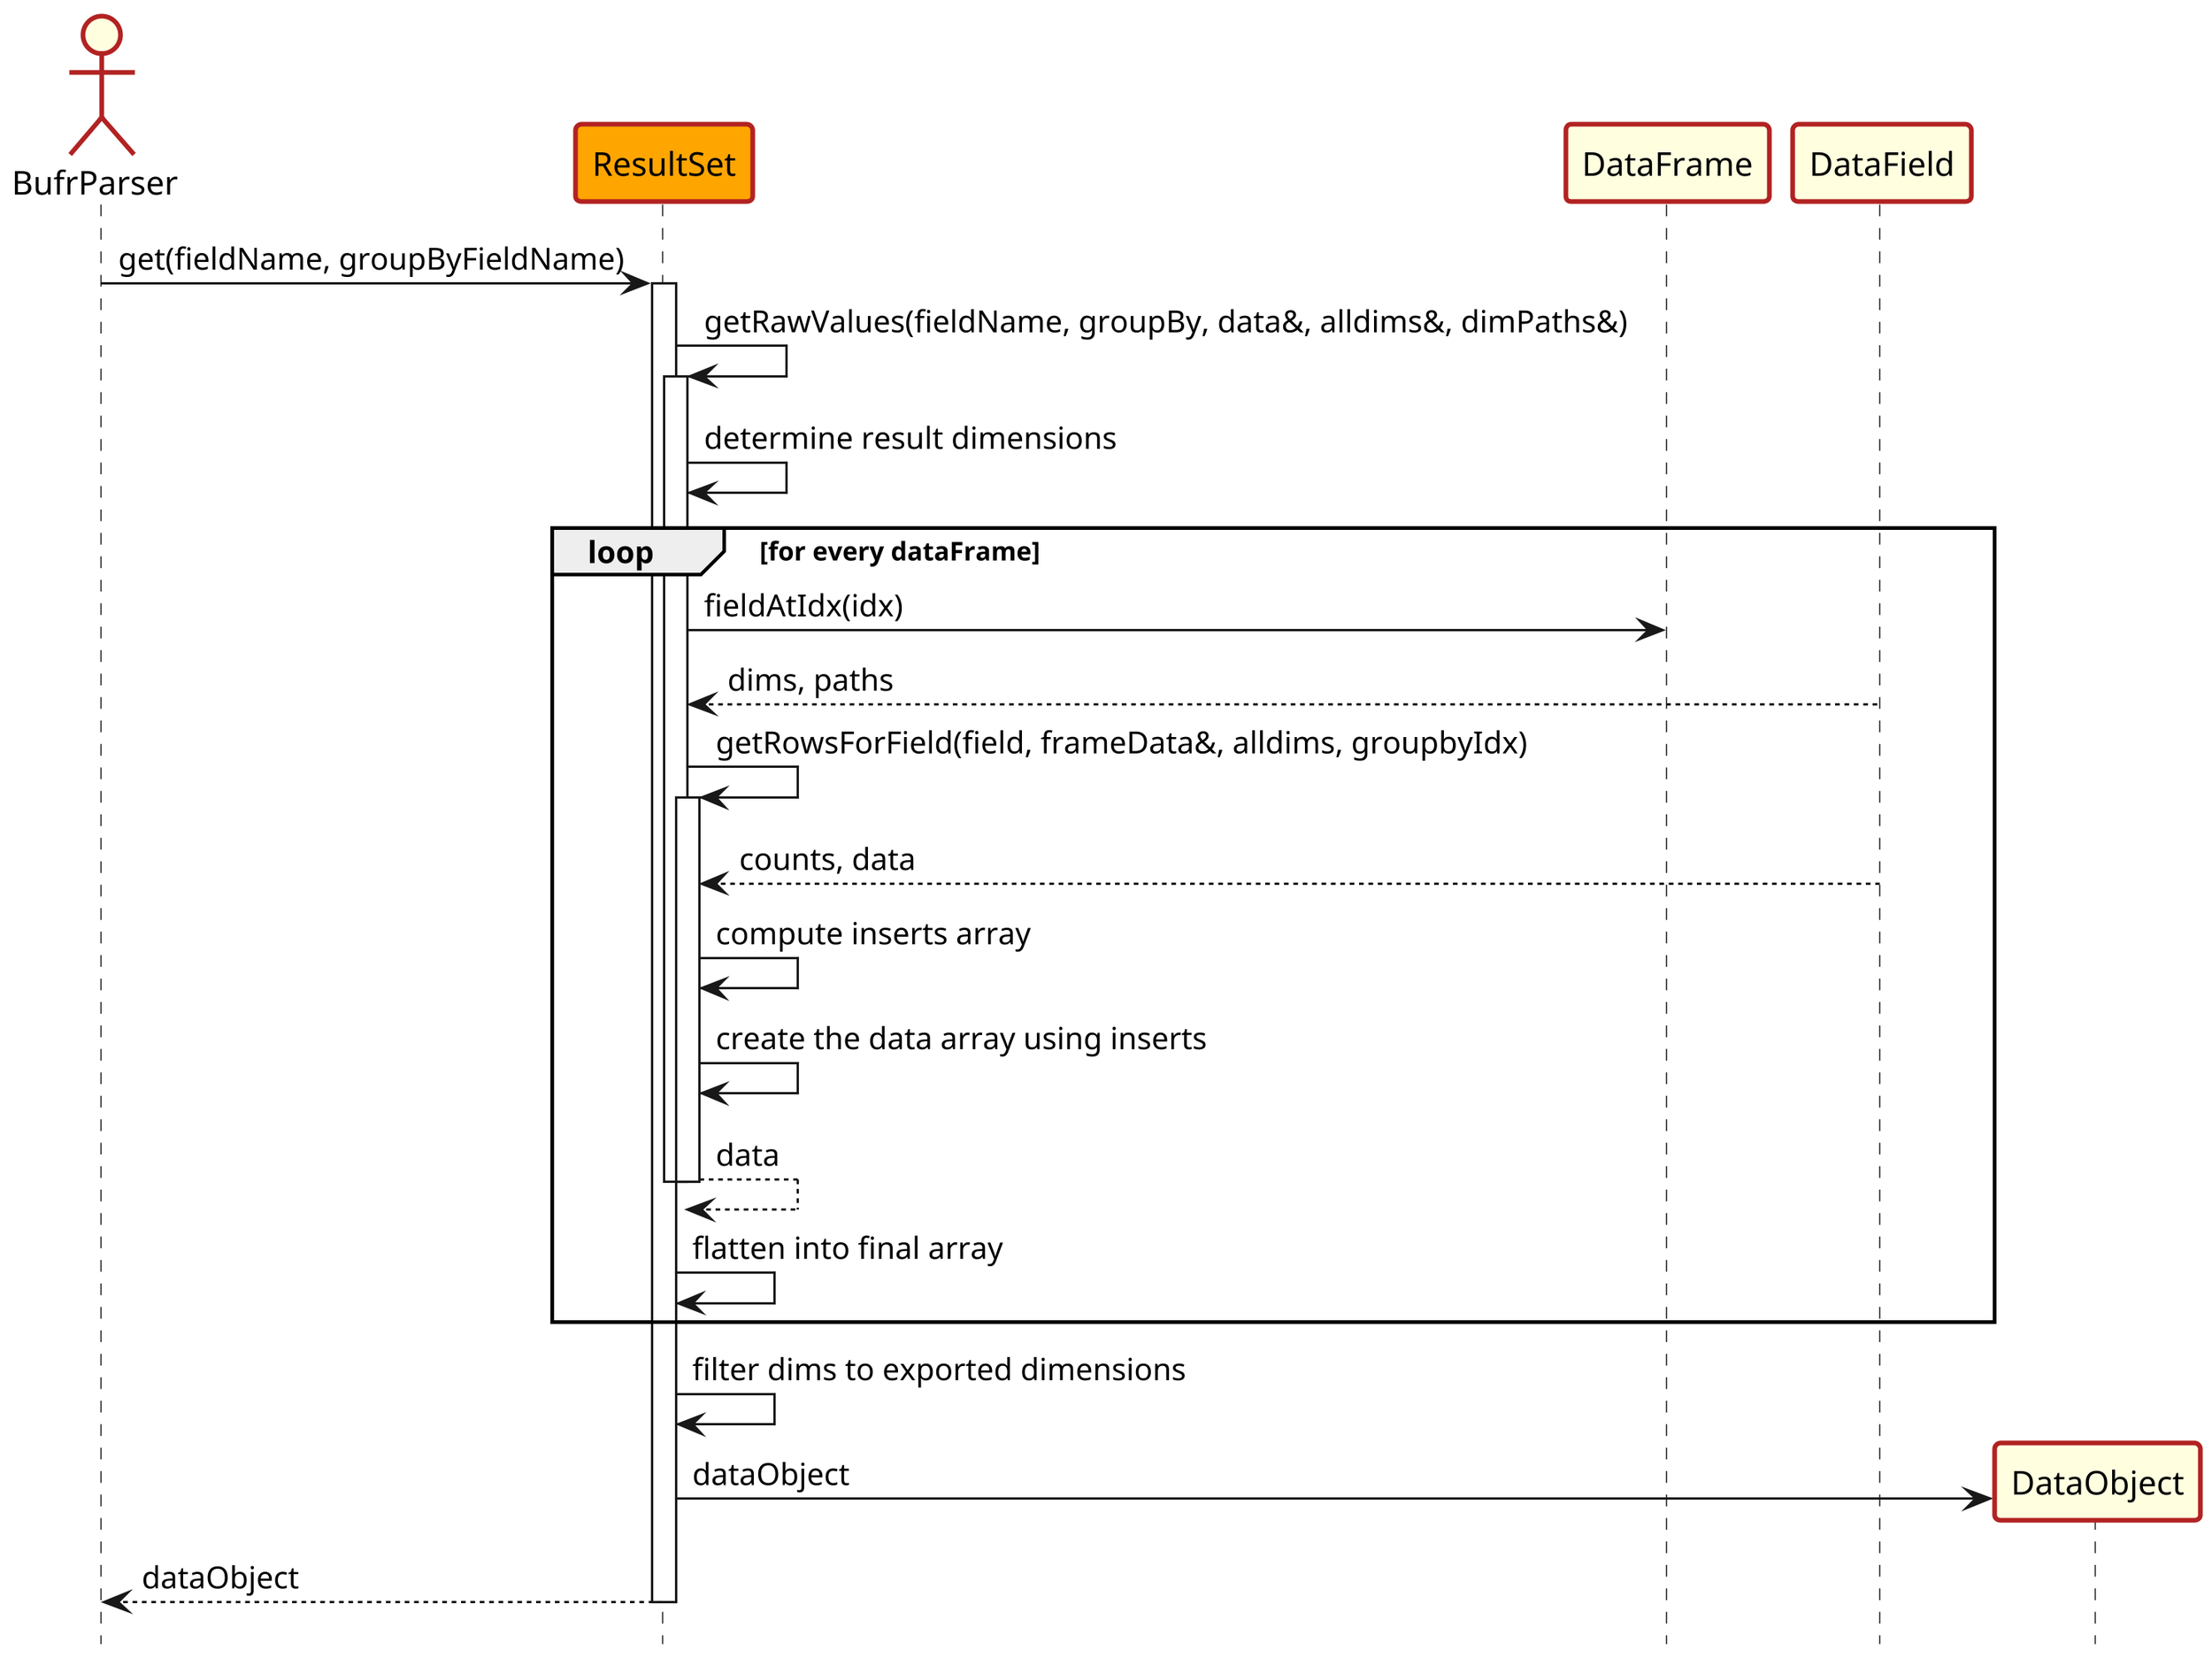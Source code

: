 @startuml
hide footbox
skinparam dpi 300
skinparam SequenceActorBorderThickness 2
skinparam SequenceActorBorderColor #firebrick
skinparam ActorBackgroundColor #lightyellow
skinparam ParticipantBackgroundColor #lightyellow
skinparam ParticipantBorderThickness 2
skinparam ParticipantBorderColor #firebrick

actor BufrParser
participant ResultSet #orange
participant DataFrame
participant DataField
participant DataObject

BufrParser -> ResultSet : get(fieldName, groupByFieldName)
activate ResultSet

ResultSet -> ResultSet : getRawValues(fieldName, groupBy, data&, alldims&, dimPaths&)
activate ResultSet
ResultSet -> ResultSet : determine result dimensions


loop for every dataFrame
	ResultSet -> DataFrame : fieldAtIdx(idx) 
	DataField --> ResultSet : dims, paths
	ResultSet -> ResultSet : getRowsForField(field, frameData&, alldims, groupbyIdx)

	activate ResultSet
	DataField --> ResultSet : counts, data
	ResultSet -> ResultSet : compute inserts array
	ResultSet -> ResultSet : create the data array using inserts
	return data
	deactivate ResultSet

	ResultSet -> ResultSet : flatten into final array
end


ResultSet -> ResultSet : filter dims to exported dimensions

create DataObject
ResultSet -> DataObject : dataObject
return dataObject

deactivate ResultSet


@enduml
